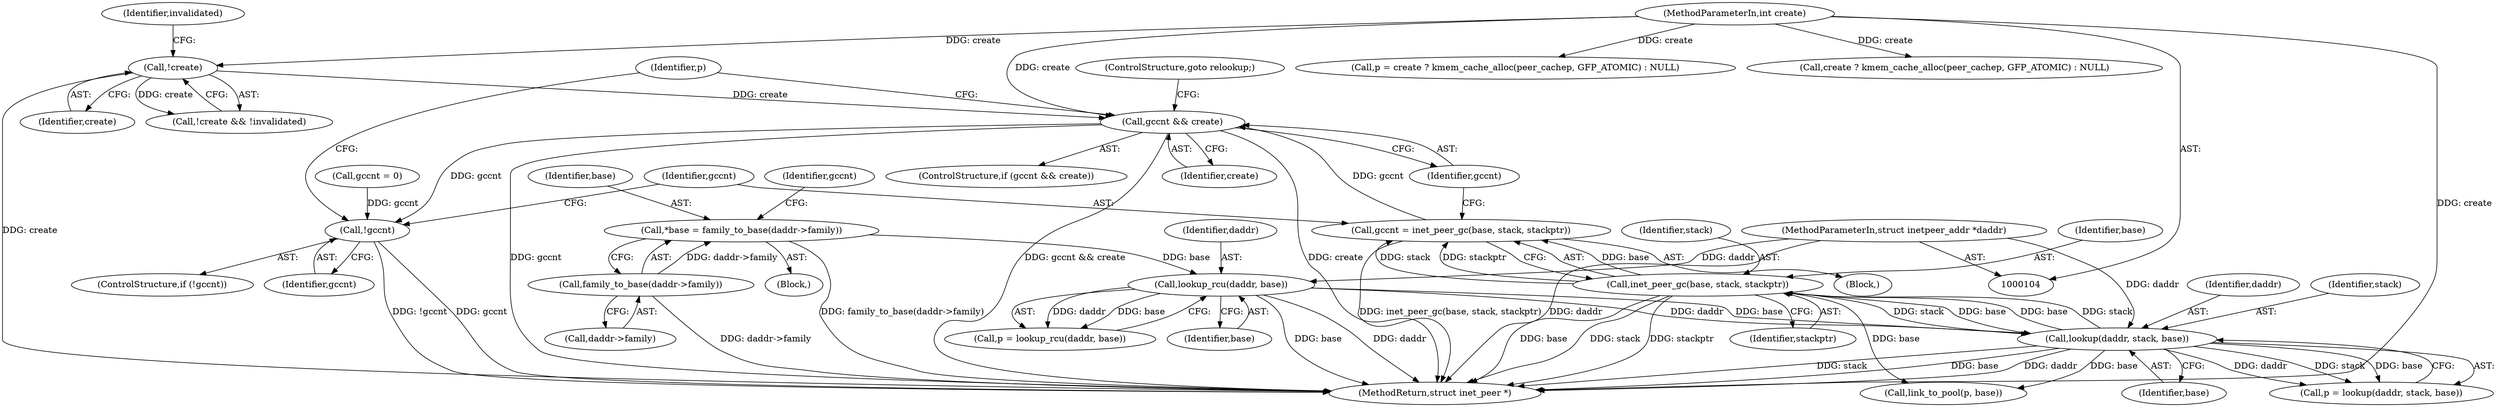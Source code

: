 digraph "0_linux_87c48fa3b4630905f98268dde838ee43626a060c@API" {
"1000198" [label="(Call,gccnt && create)"];
"1000191" [label="(Call,gccnt = inet_peer_gc(base, stack, stackptr))"];
"1000193" [label="(Call,inet_peer_gc(base, stack, stackptr))"];
"1000166" [label="(Call,lookup(daddr, stack, base))"];
"1000134" [label="(Call,lookup_rcu(daddr, base))"];
"1000105" [label="(MethodParameterIn,struct inetpeer_addr *daddr)"];
"1000111" [label="(Call,*base = family_to_base(daddr->family))"];
"1000113" [label="(Call,family_to_base(daddr->family))"];
"1000152" [label="(Call,!create)"];
"1000106" [label="(MethodParameterIn,int create)"];
"1000188" [label="(Call,!gccnt)"];
"1000112" [label="(Identifier,base)"];
"1000193" [label="(Call,inet_peer_gc(base, stack, stackptr))"];
"1000136" [label="(Identifier,base)"];
"1000114" [label="(Call,daddr->family)"];
"1000203" [label="(Identifier,p)"];
"1000196" [label="(Identifier,stackptr)"];
"1000113" [label="(Call,family_to_base(daddr->family))"];
"1000111" [label="(Call,*base = family_to_base(daddr->family))"];
"1000155" [label="(Identifier,invalidated)"];
"1000201" [label="(ControlStructure,goto relookup;)"];
"1000135" [label="(Identifier,daddr)"];
"1000121" [label="(Call,gccnt = 0)"];
"1000187" [label="(ControlStructure,if (!gccnt))"];
"1000202" [label="(Call,p = create ? kmem_cache_alloc(peer_cachep, GFP_ATOMIC) : NULL)"];
"1000198" [label="(Call,gccnt && create)"];
"1000122" [label="(Identifier,gccnt)"];
"1000200" [label="(Identifier,create)"];
"1000191" [label="(Call,gccnt = inet_peer_gc(base, stack, stackptr))"];
"1000190" [label="(Block,)"];
"1000166" [label="(Call,lookup(daddr, stack, base))"];
"1000152" [label="(Call,!create)"];
"1000153" [label="(Identifier,create)"];
"1000167" [label="(Identifier,daddr)"];
"1000197" [label="(ControlStructure,if (gccnt && create))"];
"1000105" [label="(MethodParameterIn,struct inetpeer_addr *daddr)"];
"1000164" [label="(Call,p = lookup(daddr, stack, base))"];
"1000189" [label="(Identifier,gccnt)"];
"1000151" [label="(Call,!create && !invalidated)"];
"1000195" [label="(Identifier,stack)"];
"1000168" [label="(Identifier,stack)"];
"1000199" [label="(Identifier,gccnt)"];
"1000300" [label="(MethodReturn,struct inet_peer *)"];
"1000107" [label="(Block,)"];
"1000188" [label="(Call,!gccnt)"];
"1000132" [label="(Call,p = lookup_rcu(daddr, base))"];
"1000106" [label="(MethodParameterIn,int create)"];
"1000286" [label="(Call,link_to_pool(p, base))"];
"1000192" [label="(Identifier,gccnt)"];
"1000169" [label="(Identifier,base)"];
"1000204" [label="(Call,create ? kmem_cache_alloc(peer_cachep, GFP_ATOMIC) : NULL)"];
"1000134" [label="(Call,lookup_rcu(daddr, base))"];
"1000194" [label="(Identifier,base)"];
"1000198" -> "1000197"  [label="AST: "];
"1000198" -> "1000199"  [label="CFG: "];
"1000198" -> "1000200"  [label="CFG: "];
"1000199" -> "1000198"  [label="AST: "];
"1000200" -> "1000198"  [label="AST: "];
"1000201" -> "1000198"  [label="CFG: "];
"1000203" -> "1000198"  [label="CFG: "];
"1000198" -> "1000300"  [label="DDG: create"];
"1000198" -> "1000300"  [label="DDG: gccnt"];
"1000198" -> "1000300"  [label="DDG: gccnt && create"];
"1000198" -> "1000188"  [label="DDG: gccnt"];
"1000191" -> "1000198"  [label="DDG: gccnt"];
"1000152" -> "1000198"  [label="DDG: create"];
"1000106" -> "1000198"  [label="DDG: create"];
"1000191" -> "1000190"  [label="AST: "];
"1000191" -> "1000193"  [label="CFG: "];
"1000192" -> "1000191"  [label="AST: "];
"1000193" -> "1000191"  [label="AST: "];
"1000199" -> "1000191"  [label="CFG: "];
"1000191" -> "1000300"  [label="DDG: inet_peer_gc(base, stack, stackptr)"];
"1000193" -> "1000191"  [label="DDG: base"];
"1000193" -> "1000191"  [label="DDG: stack"];
"1000193" -> "1000191"  [label="DDG: stackptr"];
"1000193" -> "1000196"  [label="CFG: "];
"1000194" -> "1000193"  [label="AST: "];
"1000195" -> "1000193"  [label="AST: "];
"1000196" -> "1000193"  [label="AST: "];
"1000193" -> "1000300"  [label="DDG: base"];
"1000193" -> "1000300"  [label="DDG: stack"];
"1000193" -> "1000300"  [label="DDG: stackptr"];
"1000193" -> "1000166"  [label="DDG: stack"];
"1000193" -> "1000166"  [label="DDG: base"];
"1000166" -> "1000193"  [label="DDG: base"];
"1000166" -> "1000193"  [label="DDG: stack"];
"1000193" -> "1000286"  [label="DDG: base"];
"1000166" -> "1000164"  [label="AST: "];
"1000166" -> "1000169"  [label="CFG: "];
"1000167" -> "1000166"  [label="AST: "];
"1000168" -> "1000166"  [label="AST: "];
"1000169" -> "1000166"  [label="AST: "];
"1000164" -> "1000166"  [label="CFG: "];
"1000166" -> "1000300"  [label="DDG: stack"];
"1000166" -> "1000300"  [label="DDG: base"];
"1000166" -> "1000300"  [label="DDG: daddr"];
"1000166" -> "1000164"  [label="DDG: daddr"];
"1000166" -> "1000164"  [label="DDG: stack"];
"1000166" -> "1000164"  [label="DDG: base"];
"1000134" -> "1000166"  [label="DDG: daddr"];
"1000134" -> "1000166"  [label="DDG: base"];
"1000105" -> "1000166"  [label="DDG: daddr"];
"1000166" -> "1000286"  [label="DDG: base"];
"1000134" -> "1000132"  [label="AST: "];
"1000134" -> "1000136"  [label="CFG: "];
"1000135" -> "1000134"  [label="AST: "];
"1000136" -> "1000134"  [label="AST: "];
"1000132" -> "1000134"  [label="CFG: "];
"1000134" -> "1000300"  [label="DDG: daddr"];
"1000134" -> "1000300"  [label="DDG: base"];
"1000134" -> "1000132"  [label="DDG: daddr"];
"1000134" -> "1000132"  [label="DDG: base"];
"1000105" -> "1000134"  [label="DDG: daddr"];
"1000111" -> "1000134"  [label="DDG: base"];
"1000105" -> "1000104"  [label="AST: "];
"1000105" -> "1000300"  [label="DDG: daddr"];
"1000111" -> "1000107"  [label="AST: "];
"1000111" -> "1000113"  [label="CFG: "];
"1000112" -> "1000111"  [label="AST: "];
"1000113" -> "1000111"  [label="AST: "];
"1000122" -> "1000111"  [label="CFG: "];
"1000111" -> "1000300"  [label="DDG: family_to_base(daddr->family)"];
"1000113" -> "1000111"  [label="DDG: daddr->family"];
"1000113" -> "1000114"  [label="CFG: "];
"1000114" -> "1000113"  [label="AST: "];
"1000113" -> "1000300"  [label="DDG: daddr->family"];
"1000152" -> "1000151"  [label="AST: "];
"1000152" -> "1000153"  [label="CFG: "];
"1000153" -> "1000152"  [label="AST: "];
"1000155" -> "1000152"  [label="CFG: "];
"1000151" -> "1000152"  [label="CFG: "];
"1000152" -> "1000300"  [label="DDG: create"];
"1000152" -> "1000151"  [label="DDG: create"];
"1000106" -> "1000152"  [label="DDG: create"];
"1000106" -> "1000104"  [label="AST: "];
"1000106" -> "1000300"  [label="DDG: create"];
"1000106" -> "1000202"  [label="DDG: create"];
"1000106" -> "1000204"  [label="DDG: create"];
"1000188" -> "1000187"  [label="AST: "];
"1000188" -> "1000189"  [label="CFG: "];
"1000189" -> "1000188"  [label="AST: "];
"1000192" -> "1000188"  [label="CFG: "];
"1000203" -> "1000188"  [label="CFG: "];
"1000188" -> "1000300"  [label="DDG: !gccnt"];
"1000188" -> "1000300"  [label="DDG: gccnt"];
"1000121" -> "1000188"  [label="DDG: gccnt"];
}
